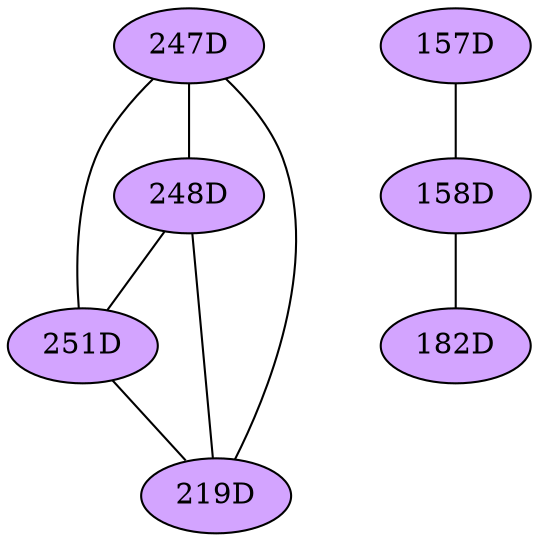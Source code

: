 // The Round Table
graph {
	"247D" [fillcolor="#D3A4FF" style=radial]
	"248D" [fillcolor="#D3A4FF" style=radial]
	"247D" -- "248D" [penwidth=1]
	"247D" [fillcolor="#D3A4FF" style=radial]
	"251D" [fillcolor="#D3A4FF" style=radial]
	"247D" -- "251D" [penwidth=1]
	"247D" [fillcolor="#D3A4FF" style=radial]
	"219D" [fillcolor="#D3A4FF" style=radial]
	"247D" -- "219D" [penwidth=1]
	"248D" [fillcolor="#D3A4FF" style=radial]
	"251D" [fillcolor="#D3A4FF" style=radial]
	"248D" -- "251D" [penwidth=1]
	"248D" [fillcolor="#D3A4FF" style=radial]
	"219D" [fillcolor="#D3A4FF" style=radial]
	"248D" -- "219D" [penwidth=1]
	"251D" [fillcolor="#D3A4FF" style=radial]
	"219D" [fillcolor="#D3A4FF" style=radial]
	"251D" -- "219D" [penwidth=1]
	"157D" [fillcolor="#D3A4FF" style=radial]
	"158D" [fillcolor="#D3A4FF" style=radial]
	"157D" -- "158D" [penwidth=1]
	"158D" [fillcolor="#D3A4FF" style=radial]
	"182D" [fillcolor="#D3A4FF" style=radial]
	"158D" -- "182D" [penwidth=1]
}
